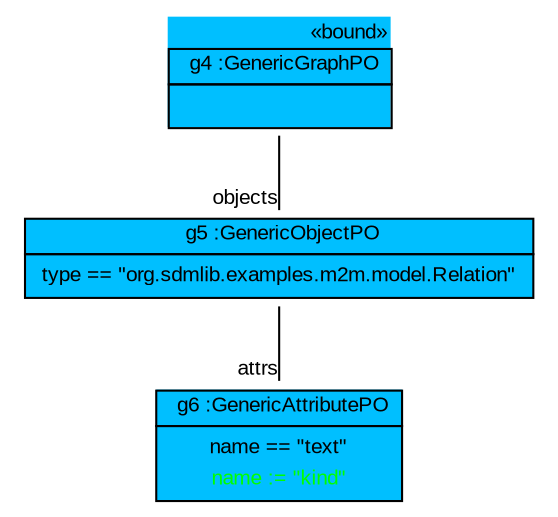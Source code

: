 graph ObjectDiagram {
   node [shape = none, fontsize = 10, fontname = "Arial"];
   edge [fontsize = 10, fontname = "Arial"];

g4 [label=<<table border='0' cellborder='1' cellspacing='0' color='black' bgcolor='deepskyblue'> <tr> <td border='0' align='right'><font color='black'>&#171;bound&#187;</font></td></tr> <tr> <td align='center'> <font color='black'> g4 :GenericGraphPO </font></td></tr> <tr> <td align='left'> <table border='0' cellborder='0' cellspacing='0' color='black'> <tr> <td>  </td></tr></table></td></tr></table>>];
g5 [label=<<table border='0' cellborder='1' cellspacing='0' color='black' bgcolor='deepskyblue'>  <tr> <td align='center'> <font color='black'> g5 :GenericObjectPO </font></td></tr> <tr> <td align='left'> <table border='0' cellborder='0' cellspacing='0' color='black'> <tr><td><font color='black'> type == "org.sdmlib.examples.m2m.model.Relation" </font></td></tr></table></td></tr></table>>];
g6 [label=<<table border='0' cellborder='1' cellspacing='0' color='black' bgcolor='deepskyblue'>  <tr> <td align='center'> <font color='black'> g6 :GenericAttributePO </font></td></tr> <tr> <td align='left'> <table border='0' cellborder='0' cellspacing='0' color='black'> <tr><td><font color='black'> name == "text" </font></td></tr><tr><td><font color='green'> name := "kind" </font></td></tr></table></td></tr></table>>];

g4 -- g5 [headlabel = "objects" taillabel = "" color="black" fontcolor="black"];
g5 -- g6 [headlabel = "attrs" taillabel = "" color="black" fontcolor="black"];
}
